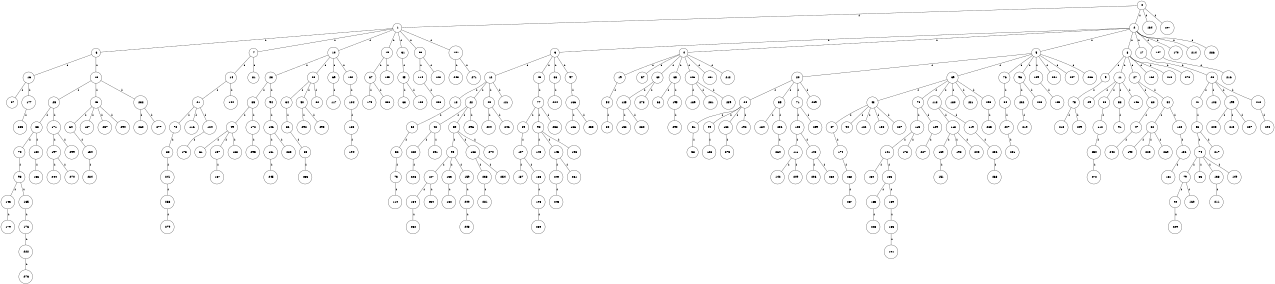 graph G {
size="8.5,11;"
ratio = "expand;"
fixedsize="true;"
overlap="scale;"
node[shape=circle,width=.12,hight=.12,fontsize=12]
edge[fontsize=12]

0[label=" 0" color=black, pos="1.9591002,0.78111033!"];
1[label=" 1" color=black, pos="0.73931517,1.7380433!"];
2[label=" 2" color=black, pos="0.86256724,0.41136361!"];
3[label=" 3" color=black, pos="0.92652854,2.5179658!"];
4[label=" 4" color=black, pos="0.42346925,1.452828!"];
5[label=" 5" color=black, pos="1.3458346,0.58561577!"];
6[label=" 6" color=black, pos="1.4380529,0.14560026!"];
7[label=" 7" color=black, pos="0.50628484,2.3959308!"];
8[label=" 8" color=black, pos="0.20539267,1.6135947!"];
9[label=" 9" color=black, pos="1.2362878,2.4825863!"];
10[label=" 10" color=black, pos="1.0349412,1.3863516!"];
11[label=" 11" color=black, pos="2.7561343,1.9080401!"];
12[label=" 12" color=black, pos="2.8935729,0.062213983!"];
13[label=" 13" color=black, pos="0.51008192,2.0664513!"];
14[label=" 14" color=black, pos="1.4676965,1.237968!"];
15[label=" 15" color=black, pos="0.57870041,1.4393664!"];
16[label=" 16" color=black, pos="0.81093997,2.7288009!"];
17[label=" 17" color=black, pos="1.404599,0.14608284!"];
18[label=" 18" color=black, pos="1.1053372,2.40101!"];
19[label=" 19" color=black, pos="2.4367518,2.041075!"];
20[label=" 20" color=black, pos="1.6699183,0.56973215!"];
21[label=" 21" color=black, pos="0.75111876,2.128135!"];
22[label=" 22" color=black, pos="1.848235,1.1927966!"];
23[label=" 23" color=black, pos="1.7331913e-06,0.21102852!"];
24[label=" 24" color=black, pos="0.68512414,2.8581695!"];
25[label=" 25" color=black, pos="2.1512167,2.5292633!"];
26[label=" 26" color=black, pos="2.5366868,1.1180254!"];
27[label=" 27" color=black, pos="1.2393234,0.30376316!"];
28[label=" 28" color=black, pos="0.26238946,2.0892419!"];
29[label=" 29" color=black, pos="0.50967877,1.2323235!"];
30[label=" 30" color=black, pos="2.5834798,1.7848492!"];
31[label=" 31" color=black, pos="2.0572832,1.3944232!"];
32[label=" 32" color=black, pos="2.9357072,0.83213047!"];
33[label=" 33" color=black, pos="1.2568451,1.3434778!"];
34[label=" 34" color=black, pos="1.2916671,0.76697033!"];
35[label=" 35" color=black, pos="2.6206037,2.4402321!"];
36[label=" 36" color=black, pos="1.9442288,2.8965014!"];
37[label=" 37" color=black, pos="0.74685087,0.81182137!"];
38[label=" 38" color=black, pos="0.55394506,0.91381219!"];
39[label=" 39" color=black, pos="1.5925483,1.3536356!"];
40[label=" 40" color=black, pos="2.5608282,2.6151794!"];
41[label=" 41" color=black, pos="0.54715986,2.611205!"];
42[label=" 42" color=black, pos="0.42016055,0.36981741!"];
43[label=" 43" color=black, pos="2.4489089,0.92375751!"];
44[label=" 44" color=black, pos="1.3395236,0.84704524!"];
45[label=" 45" color=black, pos="0.94908384,1.4167051!"];
46[label=" 46" color=black, pos="0.25553721,1.1142572!"];
47[label=" 47" color=black, pos="0.63875272,1.376341!"];
48[label=" 48" color=black, pos="1.6536588,0.017254084!"];
49[label=" 49" color=black, pos="0.95017773,0.039645628!"];
50[label=" 50" color=black, pos="1.0066345,2.4111026!"];
51[label=" 51" color=black, pos="0.21951259,0.84868099!"];
52[label=" 52" color=black, pos="0.15511901,1.6454106!"];
53[label=" 53" color=black, pos="2.3545928,0.60723175!"];
54[label=" 54" color=black, pos="2.392633,0.45821559!"];
55[label=" 55" color=black, pos="0.18938166,2.2309666!"];
56[label=" 56" color=black, pos="2.8260771,0.043859164!"];
57[label=" 57" color=black, pos="1.8766798,2.1465931!"];
58[label=" 58" color=black, pos="1.4929678,1.3388576!"];
59[label=" 59" color=black, pos="2.8925558,1.2715166!"];
60[label=" 60" color=black, pos="2.8832648,2.1518776!"];
61[label=" 61" color=black, pos="1.9790429,0.84798768!"];
62[label=" 62" color=black, pos="2.4805983,2.4030616!"];
63[label=" 63" color=black, pos="1.1407599,0.51302042!"];
64[label=" 64" color=black, pos="1.8822488,1.7430918!"];
65[label=" 65" color=black, pos="2.6403844,0.64224281!"];
66[label=" 66" color=black, pos="0.4473806,0.84583264!"];
67[label=" 67" color=black, pos="1.1686389,1.3876111!"];
68[label=" 68" color=black, pos="0.034276408,1.2897613!"];
69[label=" 69" color=black, pos="0.29859815,1.3849951!"];
70[label=" 70" color=black, pos="1.4439523,0.44917638!"];
71[label=" 71" color=black, pos="2.4220849,2.5515492!"];
72[label=" 72" color=black, pos="0.51907638,1.0632622!"];
73[label=" 73" color=black, pos="0.18432593,1.292813!"];
74[label=" 74" color=black, pos="0.68660541,2.9716429!"];
75[label=" 75" color=black, pos="0.25599484,0.90714804!"];
76[label=" 76" color=black, pos="2.8987428,1.3035905!"];
77[label=" 77" color=black, pos="0.3346584,0.97653742!"];
78[label=" 78" color=black, pos="2.4766424,0.36332287!"];
79[label=" 79" color=black, pos="0.38791059,0.20306089!"];
80[label=" 80" color=black, pos="1.2095131,2.0664477!"];
81[label=" 81" color=black, pos="1.9718281,1.0255455!"];
82[label=" 82" color=black, pos="0.49790633,0.51367788!"];
83[label=" 83" color=black, pos="0.35644247,0.044172411!"];
84[label=" 84" color=black, pos="0.6177353,0.45252628!"];
85[label=" 85" color=black, pos="1.0363486,0.73100438!"];
86[label=" 86" color=black, pos="0.85477749,1.4117182!"];
87[label=" 87" color=black, pos="1.0091993,0.14967506!"];
88[label=" 88" color=black, pos="0.88110224,2.6125514!"];
89[label=" 89" color=black, pos="0.57538351,1.5113639!"];
90[label=" 90" color=black, pos="1.6352853,0.827191!"];
91[label=" 91" color=black, pos="0.44586772,2.2469131!"];
92[label=" 92" color=black, pos="2.2191264,2.0159967!"];
93[label=" 93" color=black, pos="1.1285031,2.768466!"];
94[label=" 94" color=black, pos="2.8413283,0.22596863!"];
95[label=" 95" color=black, pos="2.7949633,2.06924!"];
96[label=" 96" color=black, pos="0.59176649,1.5289959!"];
97[label=" 97" color=black, pos="2.3198883,0.24043984!"];
98[label=" 98" color=black, pos="0.065401667,1.9469014!"];
99[label=" 99" color=black, pos="0.93899425,0.5748724!"];
100[label=" 100" color=black, pos="1.8932539,2.4135956!"];
101[label=" 101" color=black, pos="0.3378702,1.0050375!"];
102[label=" 102" color=black, pos="1.3622458,2.0297262!"];
103[label=" 103" color=black, pos="1.6066499,0.83327467!"];
104[label=" 104" color=black, pos="1.7807576,1.3655664!"];
105[label=" 105" color=black, pos="2.4026305,0.055819585!"];
106[label=" 106" color=black, pos="2.673637,0.97930154!"];
107[label=" 107" color=black, pos="1.1965356,0.77075188!"];
108[label=" 108" color=black, pos="1.1450431,1.1115465!"];
109[label=" 109" color=black, pos="2.366409,1.6621118!"];
110[label=" 110" color=black, pos="2.3475902,1.8858639!"];
111[label=" 111" color=black, pos="2.7908042,2.1526564!"];
112[label=" 112" color=black, pos="1.0814091,2.6722078!"];
113[label=" 113" color=black, pos="1.1242289,0.95207178!"];
114[label=" 114" color=black, pos="0.73074839,0.41049724!"];
115[label=" 115" color=black, pos="0.48554726,2.0170734!"];
116[label=" 116" color=black, pos="1.3655966,0.11350357!"];
117[label=" 117" color=black, pos="1.2452039,1.4606603!"];
118[label=" 118" color=black, pos="1.4674533,2.5470341!"];
119[label=" 119" color=black, pos="2.0656627,0.82981939!"];
120[label=" 120" color=black, pos="1.2179132,0.63111151!"];
121[label=" 121" color=black, pos="1.2300545,0.14000812!"];
122[label=" 122" color=black, pos="1.5145566,2.8880869!"];
123[label=" 123" color=black, pos="1.7317545,1.6306942!"];
124[label=" 124" color=black, pos="0.033780217,1.8293566!"];
125[label=" 125" color=black, pos="1.5198131,1.8717782!"];
126[label=" 126" color=black, pos="0.6365412,1.245524!"];
127[label=" 127" color=black, pos="2.1185028,2.8492758!"];
128[label=" 128" color=black, pos="2.5773706,0.6785582!"];
129[label=" 129" color=black, pos="2.0635706,0.76822803!"];
130[label=" 130" color=black, pos="1.3690717,0.57823108!"];
131[label=" 131" color=black, pos="2.5614752,1.1981772!"];
132[label=" 132" color=black, pos="0.95312303,0.87423955!"];
133[label=" 133" color=black, pos="2.3175509,1.4602026!"];
134[label=" 134" color=black, pos="2.1648301,0.65629601!"];
135[label=" 135" color=black, pos="0.78107006,2.6197489!"];
136[label=" 136" color=black, pos="1.9859591,2.1658657!"];
137[label=" 137" color=black, pos="1.1168734,2.627657!"];
138[label=" 138" color=black, pos="0.59040868,2.5867712!"];
139[label=" 139" color=black, pos="1.4148133,2.7471393!"];
140[label=" 140" color=black, pos="0.81248234,1.8408725!"];
141[label=" 141" color=black, pos="1.3673966,0.084125276!"];
142[label=" 142" color=black, pos="1.0068018,2.8155595!"];
143[label=" 143" color=black, pos="2.2459931,0.14631246!"];
144[label=" 144" color=black, pos="2.7336155,1.281482!"];
145[label=" 145" color=black, pos="1.246272,2.336434!"];
146[label=" 146" color=black, pos="0.11502702,1.9885645!"];
147[label=" 147" color=black, pos="0.7081537,2.8977767!"];
148[label=" 148" color=black, pos="2.3570827,2.6506692!"];
149[label=" 149" color=black, pos="1.0397243,2.256706!"];
150[label=" 150" color=black, pos="0.4752158,0.83439786!"];
151[label=" 151" color=black, pos="0.50757401,0.95316115!"];
152[label=" 152" color=black, pos="0.29288853,1.0916784!"];
153[label=" 153" color=black, pos="0.14378211,2.3758412!"];
154[label=" 154" color=black, pos="2.3513177,2.7886495!"];
155[label=" 155" color=black, pos="0.10010959,2.5801074!"];
156[label=" 156" color=black, pos="2.4250753,1.1816717!"];
157[label=" 157" color=black, pos="1.9655712,0.51132564!"];
158[label=" 158" color=black, pos="2.5106433,1.1619959!"];
159[label=" 159" color=black, pos="0.32643383,0.25940685!"];
160[label=" 160" color=black, pos="0.34980014,0.15848287!"];
161[label=" 161" color=black, pos="1.7791977,2.7523914!"];
162[label=" 162" color=black, pos="2.8987298,1.1899868!"];
163[label=" 163" color=black, pos="2.227467,0.45603168!"];
164[label=" 164" color=black, pos="1.0008708,1.1173419!"];
165[label=" 165" color=black, pos="2.0760811,1.407229!"];
166[label=" 166" color=black, pos="0.97439102,2.6049417!"];
167[label=" 167" color=black, pos="0.68438182,2.9201472!"];
168[label=" 168" color=black, pos="2.2154339,1.5277642!"];
169[label=" 169" color=black, pos="0.61295411,2.125147!"];
170[label=" 170" color=black, pos="0.82119642,0.51052322!"];
171[label=" 171" color=black, pos="0.085228034,1.7012057!"];
172[label=" 172" color=black, pos="2.6042583,0.052540891!"];
173[label=" 173" color=black, pos="2.4472151,1.2670638!"];
174[label=" 174" color=black, pos="2.0289947,1.7224309!"];
175[label=" 175" color=black, pos="0.73635412,2.7475585!"];
176[label=" 176" color=black, pos="0.72120821,2.9464196!"];
177[label=" 177" color=black, pos="1.5554783,1.8458462!"];
178[label=" 178" color=black, pos="1.3867005,0.42533809!"];
179[label=" 179" color=black, pos="0.32292432,1.5580274!"];
180[label=" 180" color=black, pos="1.9450913,0.60752197!"];
181[label=" 181" color=black, pos="2.0703382,1.8139125!"];
182[label=" 182" color=black, pos="0.74659129,0.81270932!"];
183[label=" 183" color=black, pos="0.17892155,2.4347334!"];
184[label=" 184" color=black, pos="0.83559046,0.23429208!"];
185[label=" 185" color=black, pos="1.4527197,0.76774343!"];
186[label=" 186" color=black, pos="1.4365077,1.3113487!"];
187[label=" 187" color=black, pos="2.3196253,0.68661461!"];
188[label=" 188" color=black, pos="1.4799444,2.657023!"];
189[label=" 189" color=black, pos="0.16872233,0.64961538!"];
190[label=" 190" color=black, pos="1.0072788,1.398259!"];
191[label=" 191" color=black, pos="2.0225925,1.0863302!"];
192[label=" 192" color=black, pos="0.21414547,2.2492517!"];
193[label=" 193" color=black, pos="1.4007605,1.5062853!"];
194[label=" 194" color=black, pos="2.2100766,2.5967002!"];
195[label=" 195" color=black, pos="2.6870101,2.7944185!"];
196[label=" 196" color=black, pos="0.57745142,2.7172371!"];
197[label=" 197" color=black, pos="0.92237691,0.66148738!"];
198[label=" 198" color=black, pos="1.8291771,2.1158562!"];
199[label=" 199" color=black, pos="0.89273885,2.7099526!"];
200[label=" 200" color=black, pos="0.52280857,1.7737495!"];
201[label=" 201" color=black, pos="2.9761994,2.7608373!"];
202[label=" 202" color=black, pos="2.0976688,2.7159779!"];
203[label=" 203" color=black, pos="1.6408524,0.95163348!"];
204[label=" 204" color=black, pos="0.96183787,1.9644776!"];
205[label=" 205" color=black, pos="2.035723,1.8138705!"];
206[label=" 206" color=black, pos="1.6857114,1.7166698!"];
207[label=" 207" color=black, pos="0.13191302,2.6853345!"];
208[label=" 208" color=black, pos="2.3858266,0.57829068!"];
209[label=" 209" color=black, pos="0.73911882,1.548302!"];
210[label=" 210" color=black, pos="2.6966655,1.6214666!"];
211[label=" 211" color=black, pos="0.77467627,1.5558218!"];
212[label=" 212" color=black, pos="0.24197062,1.6207289!"];
213[label=" 213" color=black, pos="0.14626427,0.14259377!"];
214[label=" 214" color=black, pos="1.3643261,1.4104258!"];
215[label=" 215" color=black, pos="1.2858859,0.15096074!"];
216[label=" 216" color=black, pos="2.5548444,0.03373846!"];
217[label=" 217" color=black, pos="1.0683794,2.1307508!"];
218[label=" 218" color=black, pos="1.8463203,0.10256289!"];
219[label=" 219" color=black, pos="1.3253175,2.3575107!"];
220[label=" 220" color=black, pos="2.178684,2.8449818!"];
221[label=" 221" color=black, pos="0.41283905,2.1569239!"];
222[label=" 222" color=black, pos="2.8468391,2.2734044!"];
223[label=" 223" color=black, pos="2.6631101,2.8044375!"];
224[label=" 224" color=black, pos="0.15361652,0.51191763!"];
225[label=" 225" color=black, pos="2.4202163,2.9870409!"];
226[label=" 226" color=black, pos="2.3948859,2.8875332!"];
227[label=" 227" color=black, pos="2.7479884,2.2874916!"];
228[label=" 228" color=black, pos="0.22328347,2.2516206!"];
229[label=" 229" color=black, pos="2.1200489,0.41328772!"];
230[label=" 230" color=black, pos="0.97589417,0.099612908!"];
231[label=" 231" color=black, pos="2.1110572,2.8569587!"];
232[label=" 232" color=black, pos="0.74222629,1.4866696!"];
233[label=" 233" color=black, pos="0.011544777,2.4289793!"];
234[label=" 234" color=black, pos="0.56331429,1.1266341!"];
235[label=" 235" color=black, pos="1.5615563,1.2379751!"];
236[label=" 236" color=black, pos="1.546599,2.4209623!"];
237[label=" 237" color=black, pos="0.89814021,0.63353583!"];
238[label=" 238" color=black, pos="0.52094209,1.5130386!"];
239[label=" 239" color=black, pos="2.6371991,2.896673!"];
240[label=" 240" color=black, pos="1.7388736,0.54186803!"];
241[label=" 241" color=black, pos="1.8570531,2.156849!"];
242[label=" 242" color=black, pos="0.28735974,2.7316701!"];
243[label=" 243" color=black, pos="1.6976089,1.6337558!"];
244[label=" 244" color=black, pos="1.4592409,2.9108558!"];
245[label=" 245" color=black, pos="2.8889682,1.2314155!"];
246[label=" 246" color=black, pos="2.2775403,1.0419095!"];
247[label=" 247" color=black, pos="1.1144514,2.2941648!"];
248[label=" 248" color=black, pos="1.3219251,0.60374333!"];
249[label=" 249" color=black, pos="1.8068802,1.5993455!"];
250[label=" 250" color=black, pos="0.044075546,0.94315596!"];
251[label=" 251" color=black, pos="2.3006608,0.9858923!"];
252[label=" 252" color=black, pos="0.63162992,0.11728285!"];
253[label=" 253" color=black, pos="1.4411397,0.93050833!"];
254[label=" 254" color=black, pos="1.0931525,1.6334195!"];
255[label=" 255" color=black, pos="0.91100032,0.060928828!"];
256[label=" 256" color=black, pos="2.7636172,1.4119035!"];
257[label=" 257" color=black, pos="1.4252645,0.66473727!"];
258[label=" 258" color=black, pos="0.34226468,1.2110245!"];
259[label=" 259" color=black, pos="1.184805,1.4028272!"];
260[label=" 260" color=black, pos="0.093664855,2.337033!"];
261[label=" 261" color=black, pos="1.8688084,0.25348456!"];
262[label=" 262" color=black, pos="0.23995919,0.16956473!"];
263[label=" 263" color=black, pos="1.8144883,0.38388489!"];
264[label=" 264" color=black, pos="0.89516572,0.14860291!"];
265[label=" 265" color=black, pos="2.8070375,1.7897703!"];
266[label=" 266" color=black, pos="1.4212334,1.7922277!"];
267[label=" 267" color=black, pos="0.19771159,2.4224734!"];
268[label=" 268" color=black, pos="0.71516492,0.82618098!"];
269[label=" 269" color=black, pos="0.027047732,1.5459342!"];
270[label=" 270" color=black, pos="1.9665696,1.4179664!"];
271[label=" 271" color=black, pos="1.9459925,1.3591635!"];
272[label=" 272" color=black, pos="1.5976397,2.1615885!"];
273[label=" 273" color=black, pos="1.3211066,2.5539794!"];
274[label=" 274" color=black, pos="0.95215359,2.3483784!"];
275[label=" 275" color=black, pos="2.5412619,0.44124162!"];
276[label=" 276" color=black, pos="1.5303582,1.8404002!"];
277[label=" 277" color=black, pos="0.34708813,0.82441283!"];
278[label=" 278" color=black, pos="1.1018333,2.0947156!"];
279[label=" 279" color=black, pos="1.0442306,2.888984!"];
280[label=" 280" color=black, pos="2.9616454,2.0465475!"];
281[label=" 281" color=black, pos="2.0019313,0.025091977!"];
282[label=" 282" color=black, pos="1.946734,2.1039501!"];
283[label=" 283" color=black, pos="2.1443222,2.7444227!"];
284[label=" 284" color=black, pos="0.81261427,2.2320863!"];
285[label=" 285" color=black, pos="1.9711572,0.47336009!"];
286[label=" 286" color=black, pos="2.2988784,2.1208163!"];
287[label=" 287" color=black, pos="2.0219548,2.9849793!"];
288[label=" 288" color=black, pos="2.0603729,2.2663522!"];
289[label=" 289" color=black, pos="2.6320537,0.016389014!"];
290[label=" 290" color=black, pos="0.66491456,1.0667836!"];
291[label=" 291" color=black, pos="2.6655307,0.48391711!"];
292[label=" 292" color=black, pos="0.39602912,2.6378474!"];
293[label=" 293" color=black, pos="1.7725025,2.4401768!"];
294[label=" 294" color=black, pos="2.6792832,2.4144898!"];
295[label=" 295" color=black, pos="2.5707935,2.6848381!"];
296[label=" 296" color=black, pos="2.4309958,1.6934705!"];
297[label=" 297" color=black, pos="1.2426345,2.6418373!"];
298[label=" 298" color=black, pos="1.8301986,2.7167858!"];
299[label=" 299" color=black, pos="1.5198271,2.9738743!"];
0--1[label="1"]
0--2[label="1"]
0--164[label="1"]
0--297[label="1"]
1--6[label="1"]
1--7[label="1"]
1--10[label="1"]
1--15[label="1"]
1--31[label="1"]
1--86[label="1"]
1--101[label="1"]
2--3[label="1"]
2--4[label="1"]
2--5[label="1"]
2--8[label="1"]
2--17[label="1"]
2--147[label="1"]
2--170[label="1"]
2--214[label="1"]
2--286[label="1"]
3--12[label="1"]
3--48[label="1"]
3--66[label="1"]
3--97[label="1"]
4--19[label="1"]
4--57[label="1"]
4--60[label="1"]
4--65[label="1"]
4--126[label="1"]
4--131[label="1"]
4--212[label="1"]
5--20[label="1"]
5--39[label="1"]
5--76[label="1"]
5--96[label="1"]
5--109[label="1"]
5--201[label="1"]
5--247[label="1"]
5--266[label="1"]
6--16[label="1"]
6--18[label="1"]
7--14[label="1"]
7--81[label="1"]
8--9[label="1"]
8--11[label="1"]
8--27[label="1"]
8--162[label="1"]
8--218[label="1"]
8--278[label="1"]
9--75[label="1"]
10--23[label="1"]
10--26[label="1"]
10--69[label="1"]
10--102[label="1"]
11--29[label="1"]
11--38[label="1"]
11--53[label="1"]
11--146[label="1"]
12--13[label="1"]
12--22[label="1"]
12--40[label="1"]
12--121[label="1"]
13--32[label="1"]
14--21[label="1"]
14--144[label="1"]
15--87[label="1"]
15--105[label="1"]
16--37[label="1"]
16--177[label="1"]
17--28[label="1"]
18--25[label="1"]
18--46[label="1"]
18--232[label="1"]
19--54[label="1"]
20--24[label="1"]
20--55[label="1"]
20--71[label="1"]
20--289[label="1"]
21--72[label="1"]
21--116[label="1"]
21--124[label="1"]
22--42[label="1"]
22--59[label="1"]
22--296[label="1"]
23--35[label="1"]
23--94[label="1"]
24--51[label="1"]
24--99[label="1"]
24--132[label="1"]
24--192[label="1"]
25--33[label="1"]
25--171[label="1"]
26--34[label="1"]
26--50[label="1"]
26--62[label="1"]
27--30[label="1"]
27--44[label="1"]
28--41[label="1"]
28--108[label="1"]
28--199[label="1"]
28--210[label="1"]
30--47[label="1"]
31--45[label="1"]
32--52[label="1"]
33--70[label="1"]
33--130[label="1"]
34--36[label="1"]
35--49[label="1"]
35--172[label="1"]
36--83[label="1"]
38--112[label="1"]
39--43[label="1"]
39--78[label="1"]
39--113[label="1"]
39--180[label="1"]
39--221[label="1"]
39--253[label="1"]
40--204[label="1"]
40--246[label="1"]
41--56[label="1"]
42--220[label="1"]
42--291[label="1"]
43--67[label="1"]
43--90[label="1"]
43--122[label="1"]
43--158[label="1"]
43--287[label="1"]
44--82[label="1"]
44--120[label="1"]
45--63[label="1"]
45--100[label="1"]
46--64[label="1"]
46--187[label="1"]
46--257[label="1"]
46--294[label="1"]
47--242[label="1"]
48--77[label="1"]
49--61[label="1"]
49--157[label="1"]
49--168[label="1"]
50--292[label="1"]
50--293[label="1"]
51--58[label="1"]
52--73[label="1"]
53--91[label="1"]
54--80[label="1"]
55--184[label="1"]
55--256[label="1"]
56--74[label="1"]
56--217[label="1"]
59--95[label="1"]
59--188[label="1"]
59--274[label="1"]
60--125[label="1"]
60--273[label="1"]
64--154[label="1"]
65--68[label="1"]
65--195[label="1"]
66--224[label="1"]
67--174[label="1"]
69--117[label="1"]
70--93[label="1"]
71--103[label="1"]
71--259[label="1"]
72--88[label="1"]
73--110[label="1"]
74--79[label="1"]
74--85[label="1"]
74--138[label="1"]
74--149[label="1"]
75--213[label="1"]
75--249[label="1"]
76--84[label="1"]
77--89[label="1"]
77--98[label="1"]
77--258[label="1"]
78--115[label="1"]
78--129[label="1"]
79--92[label="1"]
79--160[label="1"]
82--190[label="1"]
82--225[label="1"]
82--269[label="1"]
83--235[label="1"]
84--207[label="1"]
86--114[label="1"]
86--128[label="1"]
87--175[label="1"]
87--238[label="1"]
88--241[label="1"]
89--107[label="1"]
92--229[label="1"]
93--145[label="1"]
93--165[label="1"]
94--106[label="1"]
95--127[label="1"]
95--133[label="1"]
95--159[label="1"]
96--202[label="1"]
96--223[label="1"]
97--166[label="1"]
98--140[label="1"]
98--143[label="1"]
98--193[label="1"]
99--123[label="1"]
101--243[label="1"]
101--271[label="1"]
102--104[label="1"]
103--111[label="1"]
103--148[label="1"]
104--183[label="1"]
106--161[label="1"]
106--283[label="1"]
107--137[label="1"]
107--153[label="1"]
109--135[label="1"]
111--142[label="1"]
111--209[label="1"]
112--250[label="1"]
113--118[label="1"]
113--119[label="1"]
114--288[label="1"]
115--141[label="1"]
115--178[label="1"]
118--139[label="1"]
118--198[label="1"]
118--203[label="1"]
119--236[label="1"]
120--136[label="1"]
124--173[label="1"]
125--152[label="1"]
125--230[label="1"]
126--189[label="1"]
126--231[label="1"]
126--239[label="1"]
127--134[label="1"]
127--234[label="1"]
129--227[label="1"]
130--156[label="1"]
132--275[label="1"]
133--182[label="1"]
134--252[label="1"]
136--181[label="1"]
138--211[label="1"]
139--151[label="1"]
141--150[label="1"]
141--155[label="1"]
143--240[label="1"]
143--261[label="1"]
145--179[label="1"]
147--216[label="1"]
148--206[label="1"]
148--282[label="1"]
153--196[label="1"]
154--284[label="1"]
155--163[label="1"]
155--169[label="1"]
157--167[label="1"]
159--200[label="1"]
161--245[label="1"]
163--228[label="1"]
165--176[label="1"]
166--186[label="1"]
166--255[label="1"]
169--185[label="1"]
171--197[label="1"]
171--299[label="1"]
172--295[label="1"]
174--262[label="1"]
176--222[label="1"]
177--285[label="1"]
183--194[label="1"]
185--191[label="1"]
188--233[label="1"]
188--254[label="1"]
195--290[label="1"]
196--280[label="1"]
197--244[label="1"]
197--270[label="1"]
199--205[label="1"]
199--215[label="1"]
199--237[label="1"]
200--208[label="1"]
202--219[label="1"]
207--251[label="1"]
210--298[label="1"]
220--226[label="1"]
222--276[label="1"]
232--260[label="1"]
232--277[label="1"]
233--281[label="1"]
236--268[label="1"]
240--248[label="1"]
241--263[label="1"]
250--272[label="1"]
253--265[label="1"]
256--264[label="1"]
262--267[label="1"]
263--279[label="1"]

}
